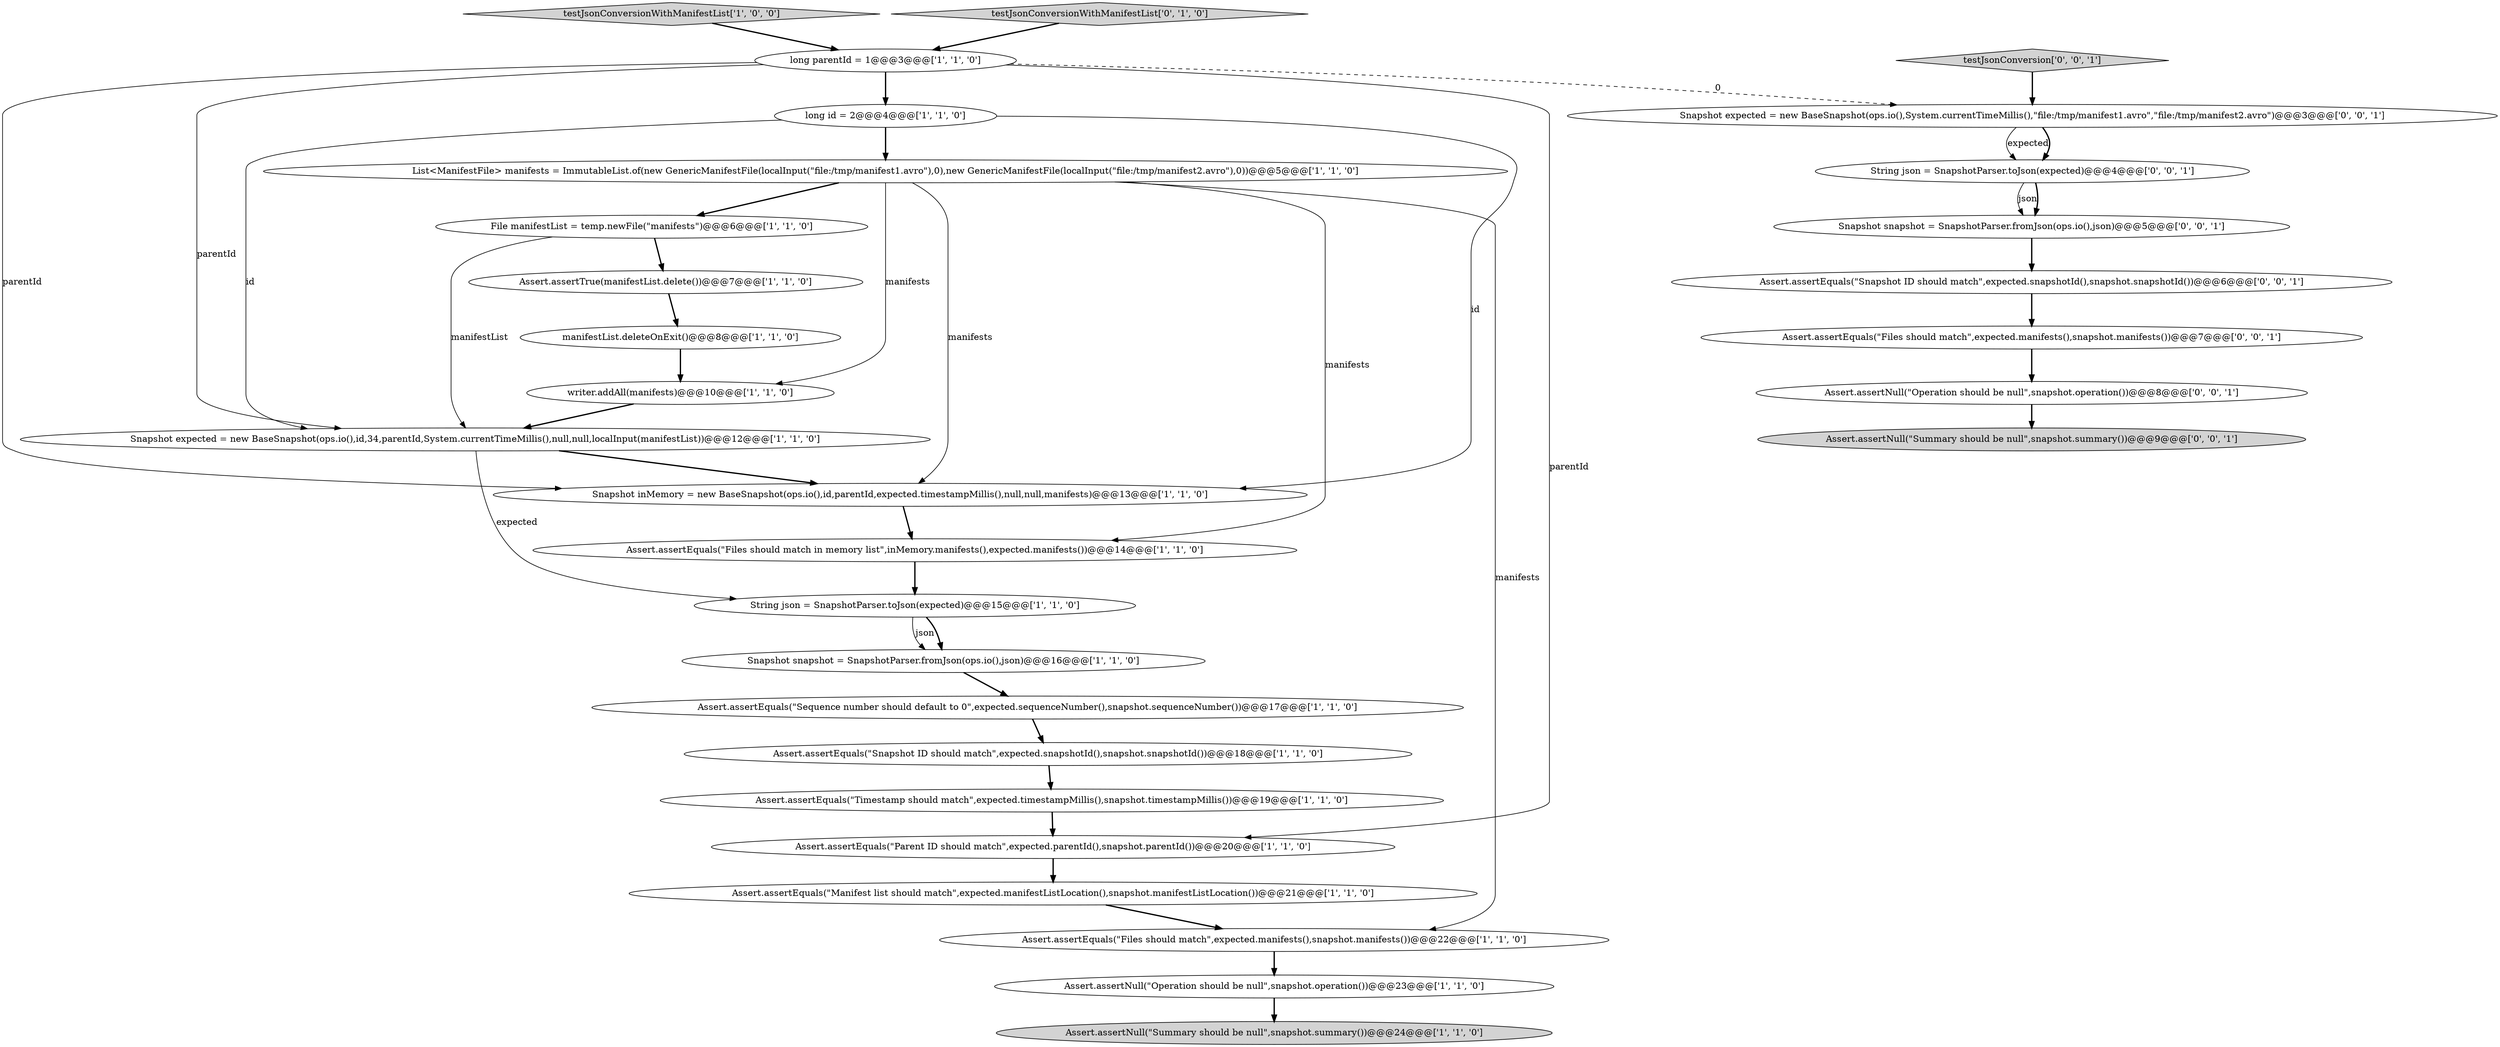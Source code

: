 digraph {
27 [style = filled, label = "String json = SnapshotParser.toJson(expected)@@@4@@@['0', '0', '1']", fillcolor = white, shape = ellipse image = "AAA0AAABBB3BBB"];
17 [style = filled, label = "Assert.assertEquals(\"Manifest list should match\",expected.manifestListLocation(),snapshot.manifestListLocation())@@@21@@@['1', '1', '0']", fillcolor = white, shape = ellipse image = "AAA0AAABBB1BBB"];
10 [style = filled, label = "Assert.assertEquals(\"Parent ID should match\",expected.parentId(),snapshot.parentId())@@@20@@@['1', '1', '0']", fillcolor = white, shape = ellipse image = "AAA0AAABBB1BBB"];
29 [style = filled, label = "Assert.assertNull(\"Summary should be null\",snapshot.summary())@@@9@@@['0', '0', '1']", fillcolor = lightgray, shape = ellipse image = "AAA0AAABBB3BBB"];
9 [style = filled, label = "long id = 2@@@4@@@['1', '1', '0']", fillcolor = white, shape = ellipse image = "AAA0AAABBB1BBB"];
20 [style = filled, label = "File manifestList = temp.newFile(\"manifests\")@@@6@@@['1', '1', '0']", fillcolor = white, shape = ellipse image = "AAA0AAABBB1BBB"];
26 [style = filled, label = "Assert.assertEquals(\"Files should match\",expected.manifests(),snapshot.manifests())@@@7@@@['0', '0', '1']", fillcolor = white, shape = ellipse image = "AAA0AAABBB3BBB"];
13 [style = filled, label = "Assert.assertNull(\"Summary should be null\",snapshot.summary())@@@24@@@['1', '1', '0']", fillcolor = lightgray, shape = ellipse image = "AAA0AAABBB1BBB"];
3 [style = filled, label = "long parentId = 1@@@3@@@['1', '1', '0']", fillcolor = white, shape = ellipse image = "AAA0AAABBB1BBB"];
16 [style = filled, label = "Assert.assertEquals(\"Snapshot ID should match\",expected.snapshotId(),snapshot.snapshotId())@@@18@@@['1', '1', '0']", fillcolor = white, shape = ellipse image = "AAA0AAABBB1BBB"];
18 [style = filled, label = "Assert.assertNull(\"Operation should be null\",snapshot.operation())@@@23@@@['1', '1', '0']", fillcolor = white, shape = ellipse image = "AAA0AAABBB1BBB"];
2 [style = filled, label = "Assert.assertTrue(manifestList.delete())@@@7@@@['1', '1', '0']", fillcolor = white, shape = ellipse image = "AAA0AAABBB1BBB"];
24 [style = filled, label = "Assert.assertNull(\"Operation should be null\",snapshot.operation())@@@8@@@['0', '0', '1']", fillcolor = white, shape = ellipse image = "AAA0AAABBB3BBB"];
15 [style = filled, label = "String json = SnapshotParser.toJson(expected)@@@15@@@['1', '1', '0']", fillcolor = white, shape = ellipse image = "AAA0AAABBB1BBB"];
25 [style = filled, label = "Snapshot expected = new BaseSnapshot(ops.io(),System.currentTimeMillis(),\"file:/tmp/manifest1.avro\",\"file:/tmp/manifest2.avro\")@@@3@@@['0', '0', '1']", fillcolor = white, shape = ellipse image = "AAA0AAABBB3BBB"];
5 [style = filled, label = "Assert.assertEquals(\"Files should match\",expected.manifests(),snapshot.manifests())@@@22@@@['1', '1', '0']", fillcolor = white, shape = ellipse image = "AAA0AAABBB1BBB"];
23 [style = filled, label = "testJsonConversion['0', '0', '1']", fillcolor = lightgray, shape = diamond image = "AAA0AAABBB3BBB"];
7 [style = filled, label = "testJsonConversionWithManifestList['1', '0', '0']", fillcolor = lightgray, shape = diamond image = "AAA0AAABBB1BBB"];
11 [style = filled, label = "List<ManifestFile> manifests = ImmutableList.of(new GenericManifestFile(localInput(\"file:/tmp/manifest1.avro\"),0),new GenericManifestFile(localInput(\"file:/tmp/manifest2.avro\"),0))@@@5@@@['1', '1', '0']", fillcolor = white, shape = ellipse image = "AAA0AAABBB1BBB"];
21 [style = filled, label = "testJsonConversionWithManifestList['0', '1', '0']", fillcolor = lightgray, shape = diamond image = "AAA0AAABBB2BBB"];
14 [style = filled, label = "Assert.assertEquals(\"Files should match in memory list\",inMemory.manifests(),expected.manifests())@@@14@@@['1', '1', '0']", fillcolor = white, shape = ellipse image = "AAA0AAABBB1BBB"];
22 [style = filled, label = "Snapshot snapshot = SnapshotParser.fromJson(ops.io(),json)@@@5@@@['0', '0', '1']", fillcolor = white, shape = ellipse image = "AAA0AAABBB3BBB"];
0 [style = filled, label = "writer.addAll(manifests)@@@10@@@['1', '1', '0']", fillcolor = white, shape = ellipse image = "AAA0AAABBB1BBB"];
1 [style = filled, label = "manifestList.deleteOnExit()@@@8@@@['1', '1', '0']", fillcolor = white, shape = ellipse image = "AAA0AAABBB1BBB"];
8 [style = filled, label = "Snapshot snapshot = SnapshotParser.fromJson(ops.io(),json)@@@16@@@['1', '1', '0']", fillcolor = white, shape = ellipse image = "AAA0AAABBB1BBB"];
12 [style = filled, label = "Snapshot expected = new BaseSnapshot(ops.io(),id,34,parentId,System.currentTimeMillis(),null,null,localInput(manifestList))@@@12@@@['1', '1', '0']", fillcolor = white, shape = ellipse image = "AAA0AAABBB1BBB"];
19 [style = filled, label = "Snapshot inMemory = new BaseSnapshot(ops.io(),id,parentId,expected.timestampMillis(),null,null,manifests)@@@13@@@['1', '1', '0']", fillcolor = white, shape = ellipse image = "AAA0AAABBB1BBB"];
4 [style = filled, label = "Assert.assertEquals(\"Sequence number should default to 0\",expected.sequenceNumber(),snapshot.sequenceNumber())@@@17@@@['1', '1', '0']", fillcolor = white, shape = ellipse image = "AAA0AAABBB1BBB"];
28 [style = filled, label = "Assert.assertEquals(\"Snapshot ID should match\",expected.snapshotId(),snapshot.snapshotId())@@@6@@@['0', '0', '1']", fillcolor = white, shape = ellipse image = "AAA0AAABBB3BBB"];
6 [style = filled, label = "Assert.assertEquals(\"Timestamp should match\",expected.timestampMillis(),snapshot.timestampMillis())@@@19@@@['1', '1', '0']", fillcolor = white, shape = ellipse image = "AAA0AAABBB1BBB"];
11->5 [style = solid, label="manifests"];
26->24 [style = bold, label=""];
21->3 [style = bold, label=""];
3->19 [style = solid, label="parentId"];
23->25 [style = bold, label=""];
11->20 [style = bold, label=""];
9->11 [style = bold, label=""];
8->4 [style = bold, label=""];
10->17 [style = bold, label=""];
4->16 [style = bold, label=""];
3->10 [style = solid, label="parentId"];
27->22 [style = solid, label="json"];
28->26 [style = bold, label=""];
18->13 [style = bold, label=""];
3->12 [style = solid, label="parentId"];
3->25 [style = dashed, label="0"];
9->12 [style = solid, label="id"];
27->22 [style = bold, label=""];
6->10 [style = bold, label=""];
7->3 [style = bold, label=""];
20->12 [style = solid, label="manifestList"];
15->8 [style = solid, label="json"];
0->12 [style = bold, label=""];
3->9 [style = bold, label=""];
2->1 [style = bold, label=""];
12->19 [style = bold, label=""];
22->28 [style = bold, label=""];
16->6 [style = bold, label=""];
25->27 [style = solid, label="expected"];
5->18 [style = bold, label=""];
19->14 [style = bold, label=""];
20->2 [style = bold, label=""];
9->19 [style = solid, label="id"];
11->19 [style = solid, label="manifests"];
25->27 [style = bold, label=""];
24->29 [style = bold, label=""];
14->15 [style = bold, label=""];
15->8 [style = bold, label=""];
11->0 [style = solid, label="manifests"];
11->14 [style = solid, label="manifests"];
12->15 [style = solid, label="expected"];
17->5 [style = bold, label=""];
1->0 [style = bold, label=""];
}
